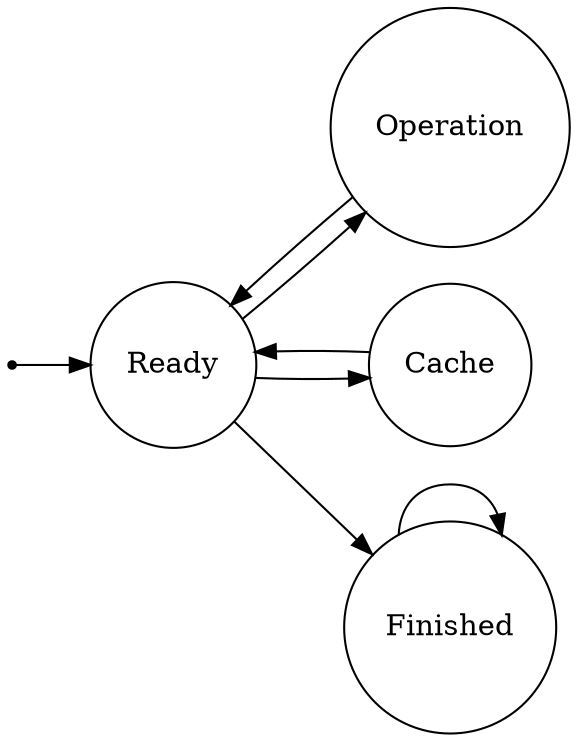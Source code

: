 digraph processor {
  rankdir=LR;
  dpi=600;

  node [shape = point] Start;
  node [shape = circle] Ready;
  node [shape = circle] Operation;
  node [shape = circle] Cache;
  node [shape = circle] Finished;

  Start -> Ready;
  Ready -> Operation;
  Operation -> Ready;
  Ready -> Cache;
  Cache -> Ready;
  Ready -> Finished;
  Finished -> Finished;
}
